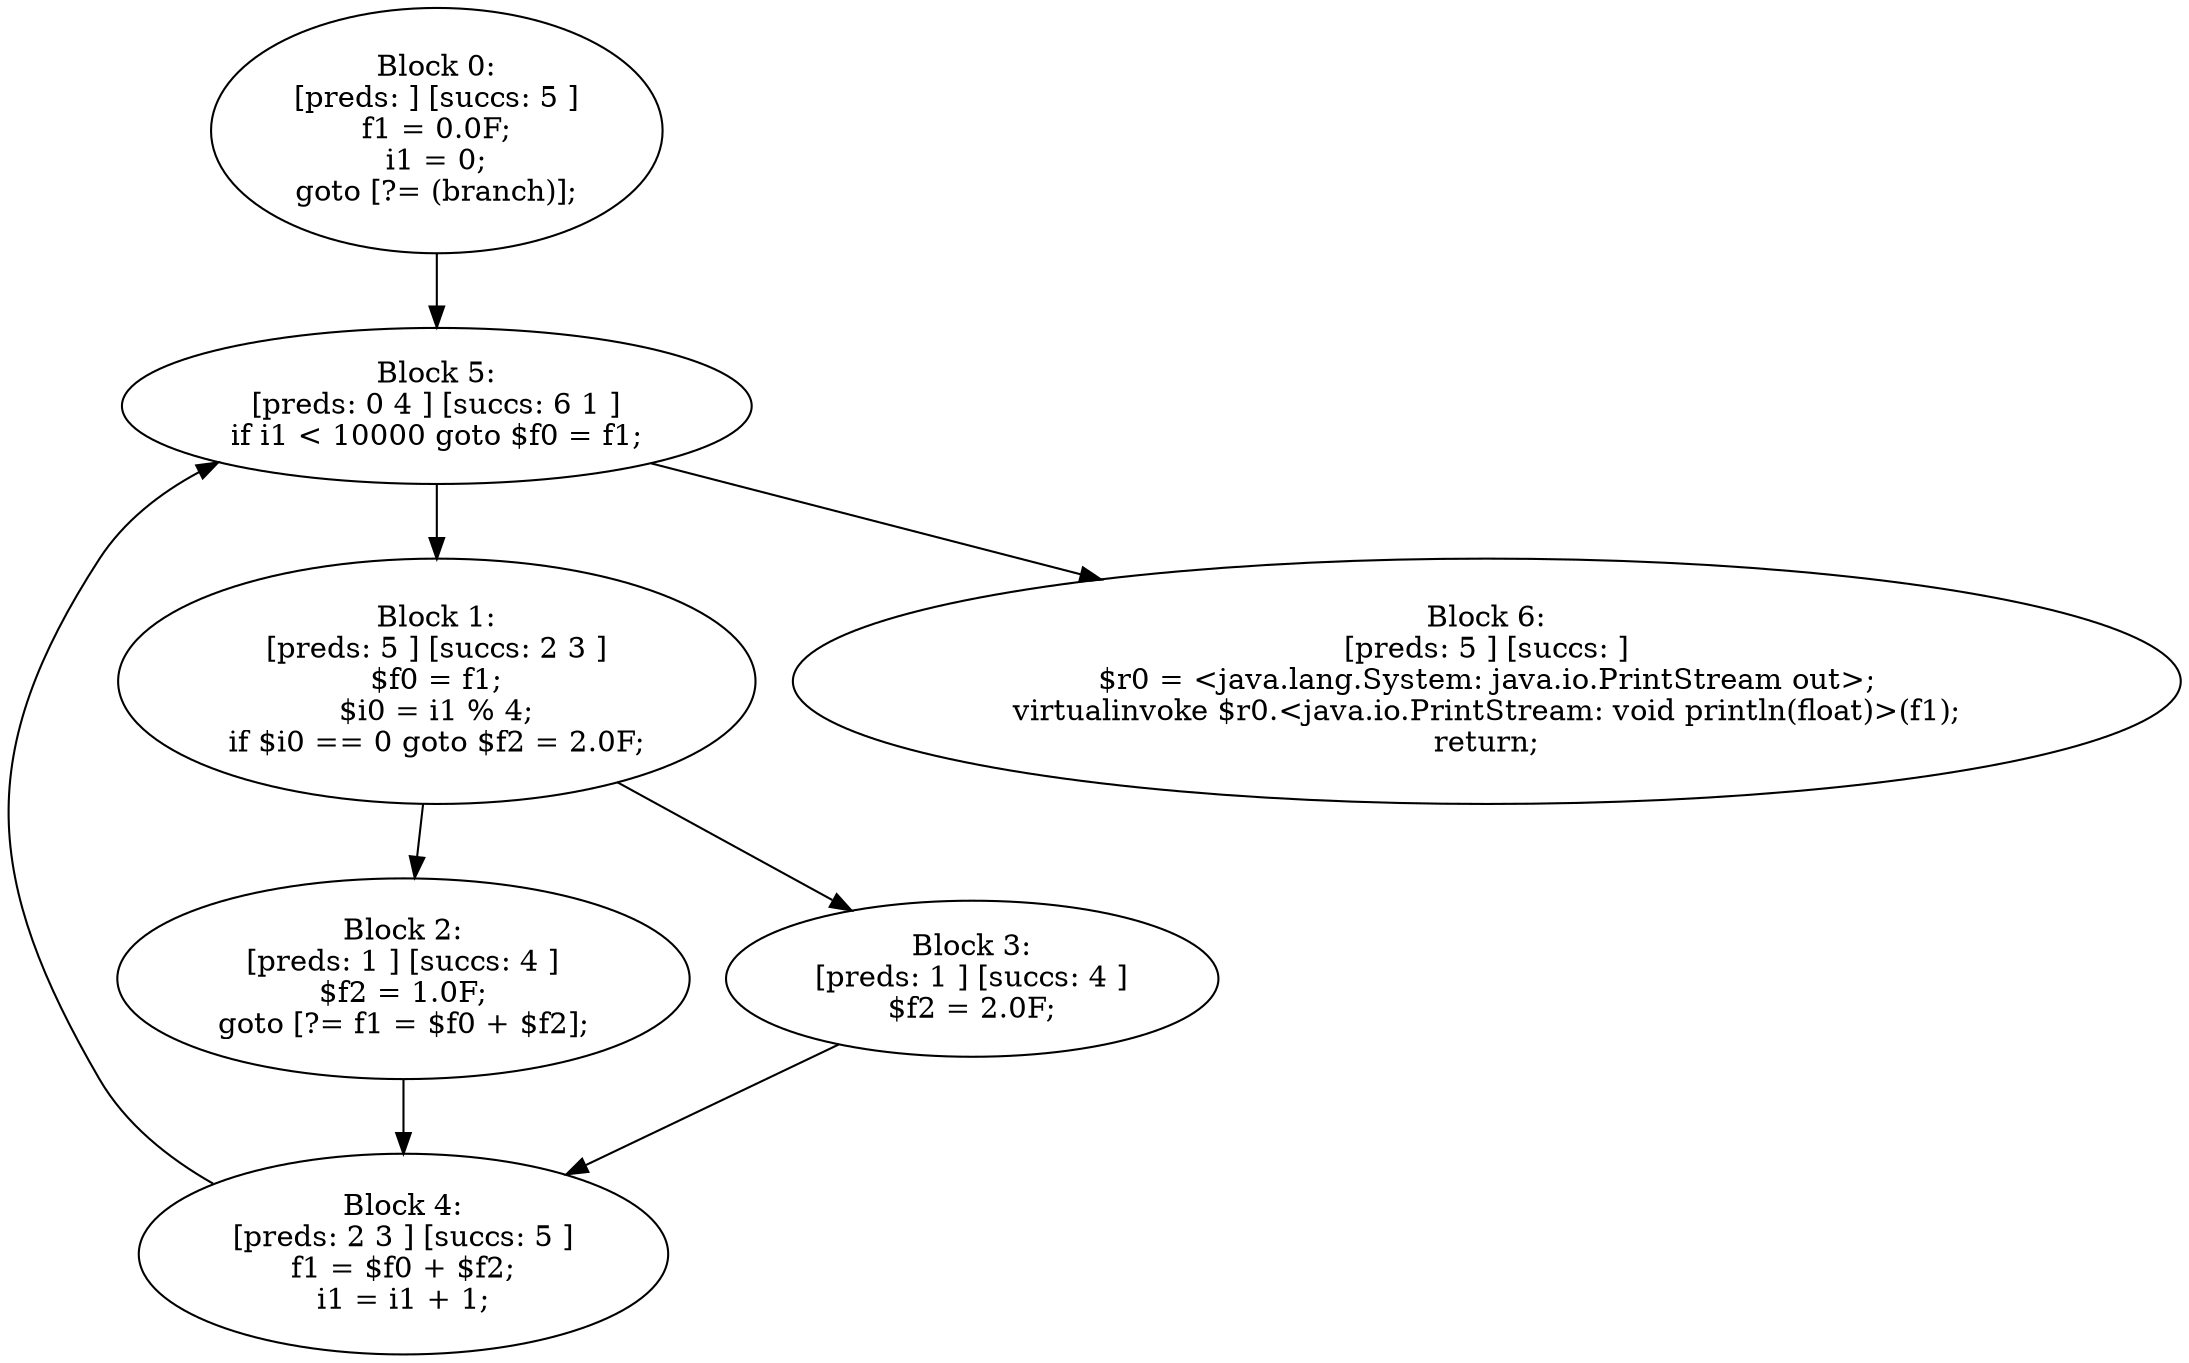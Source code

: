 digraph "unitGraph" {
    "Block 0:
[preds: ] [succs: 5 ]
f1 = 0.0F;
i1 = 0;
goto [?= (branch)];
"
    "Block 1:
[preds: 5 ] [succs: 2 3 ]
$f0 = f1;
$i0 = i1 % 4;
if $i0 == 0 goto $f2 = 2.0F;
"
    "Block 2:
[preds: 1 ] [succs: 4 ]
$f2 = 1.0F;
goto [?= f1 = $f0 + $f2];
"
    "Block 3:
[preds: 1 ] [succs: 4 ]
$f2 = 2.0F;
"
    "Block 4:
[preds: 2 3 ] [succs: 5 ]
f1 = $f0 + $f2;
i1 = i1 + 1;
"
    "Block 5:
[preds: 0 4 ] [succs: 6 1 ]
if i1 < 10000 goto $f0 = f1;
"
    "Block 6:
[preds: 5 ] [succs: ]
$r0 = <java.lang.System: java.io.PrintStream out>;
virtualinvoke $r0.<java.io.PrintStream: void println(float)>(f1);
return;
"
    "Block 0:
[preds: ] [succs: 5 ]
f1 = 0.0F;
i1 = 0;
goto [?= (branch)];
"->"Block 5:
[preds: 0 4 ] [succs: 6 1 ]
if i1 < 10000 goto $f0 = f1;
";
    "Block 1:
[preds: 5 ] [succs: 2 3 ]
$f0 = f1;
$i0 = i1 % 4;
if $i0 == 0 goto $f2 = 2.0F;
"->"Block 2:
[preds: 1 ] [succs: 4 ]
$f2 = 1.0F;
goto [?= f1 = $f0 + $f2];
";
    "Block 1:
[preds: 5 ] [succs: 2 3 ]
$f0 = f1;
$i0 = i1 % 4;
if $i0 == 0 goto $f2 = 2.0F;
"->"Block 3:
[preds: 1 ] [succs: 4 ]
$f2 = 2.0F;
";
    "Block 2:
[preds: 1 ] [succs: 4 ]
$f2 = 1.0F;
goto [?= f1 = $f0 + $f2];
"->"Block 4:
[preds: 2 3 ] [succs: 5 ]
f1 = $f0 + $f2;
i1 = i1 + 1;
";
    "Block 3:
[preds: 1 ] [succs: 4 ]
$f2 = 2.0F;
"->"Block 4:
[preds: 2 3 ] [succs: 5 ]
f1 = $f0 + $f2;
i1 = i1 + 1;
";
    "Block 4:
[preds: 2 3 ] [succs: 5 ]
f1 = $f0 + $f2;
i1 = i1 + 1;
"->"Block 5:
[preds: 0 4 ] [succs: 6 1 ]
if i1 < 10000 goto $f0 = f1;
";
    "Block 5:
[preds: 0 4 ] [succs: 6 1 ]
if i1 < 10000 goto $f0 = f1;
"->"Block 6:
[preds: 5 ] [succs: ]
$r0 = <java.lang.System: java.io.PrintStream out>;
virtualinvoke $r0.<java.io.PrintStream: void println(float)>(f1);
return;
";
    "Block 5:
[preds: 0 4 ] [succs: 6 1 ]
if i1 < 10000 goto $f0 = f1;
"->"Block 1:
[preds: 5 ] [succs: 2 3 ]
$f0 = f1;
$i0 = i1 % 4;
if $i0 == 0 goto $f2 = 2.0F;
";
}
